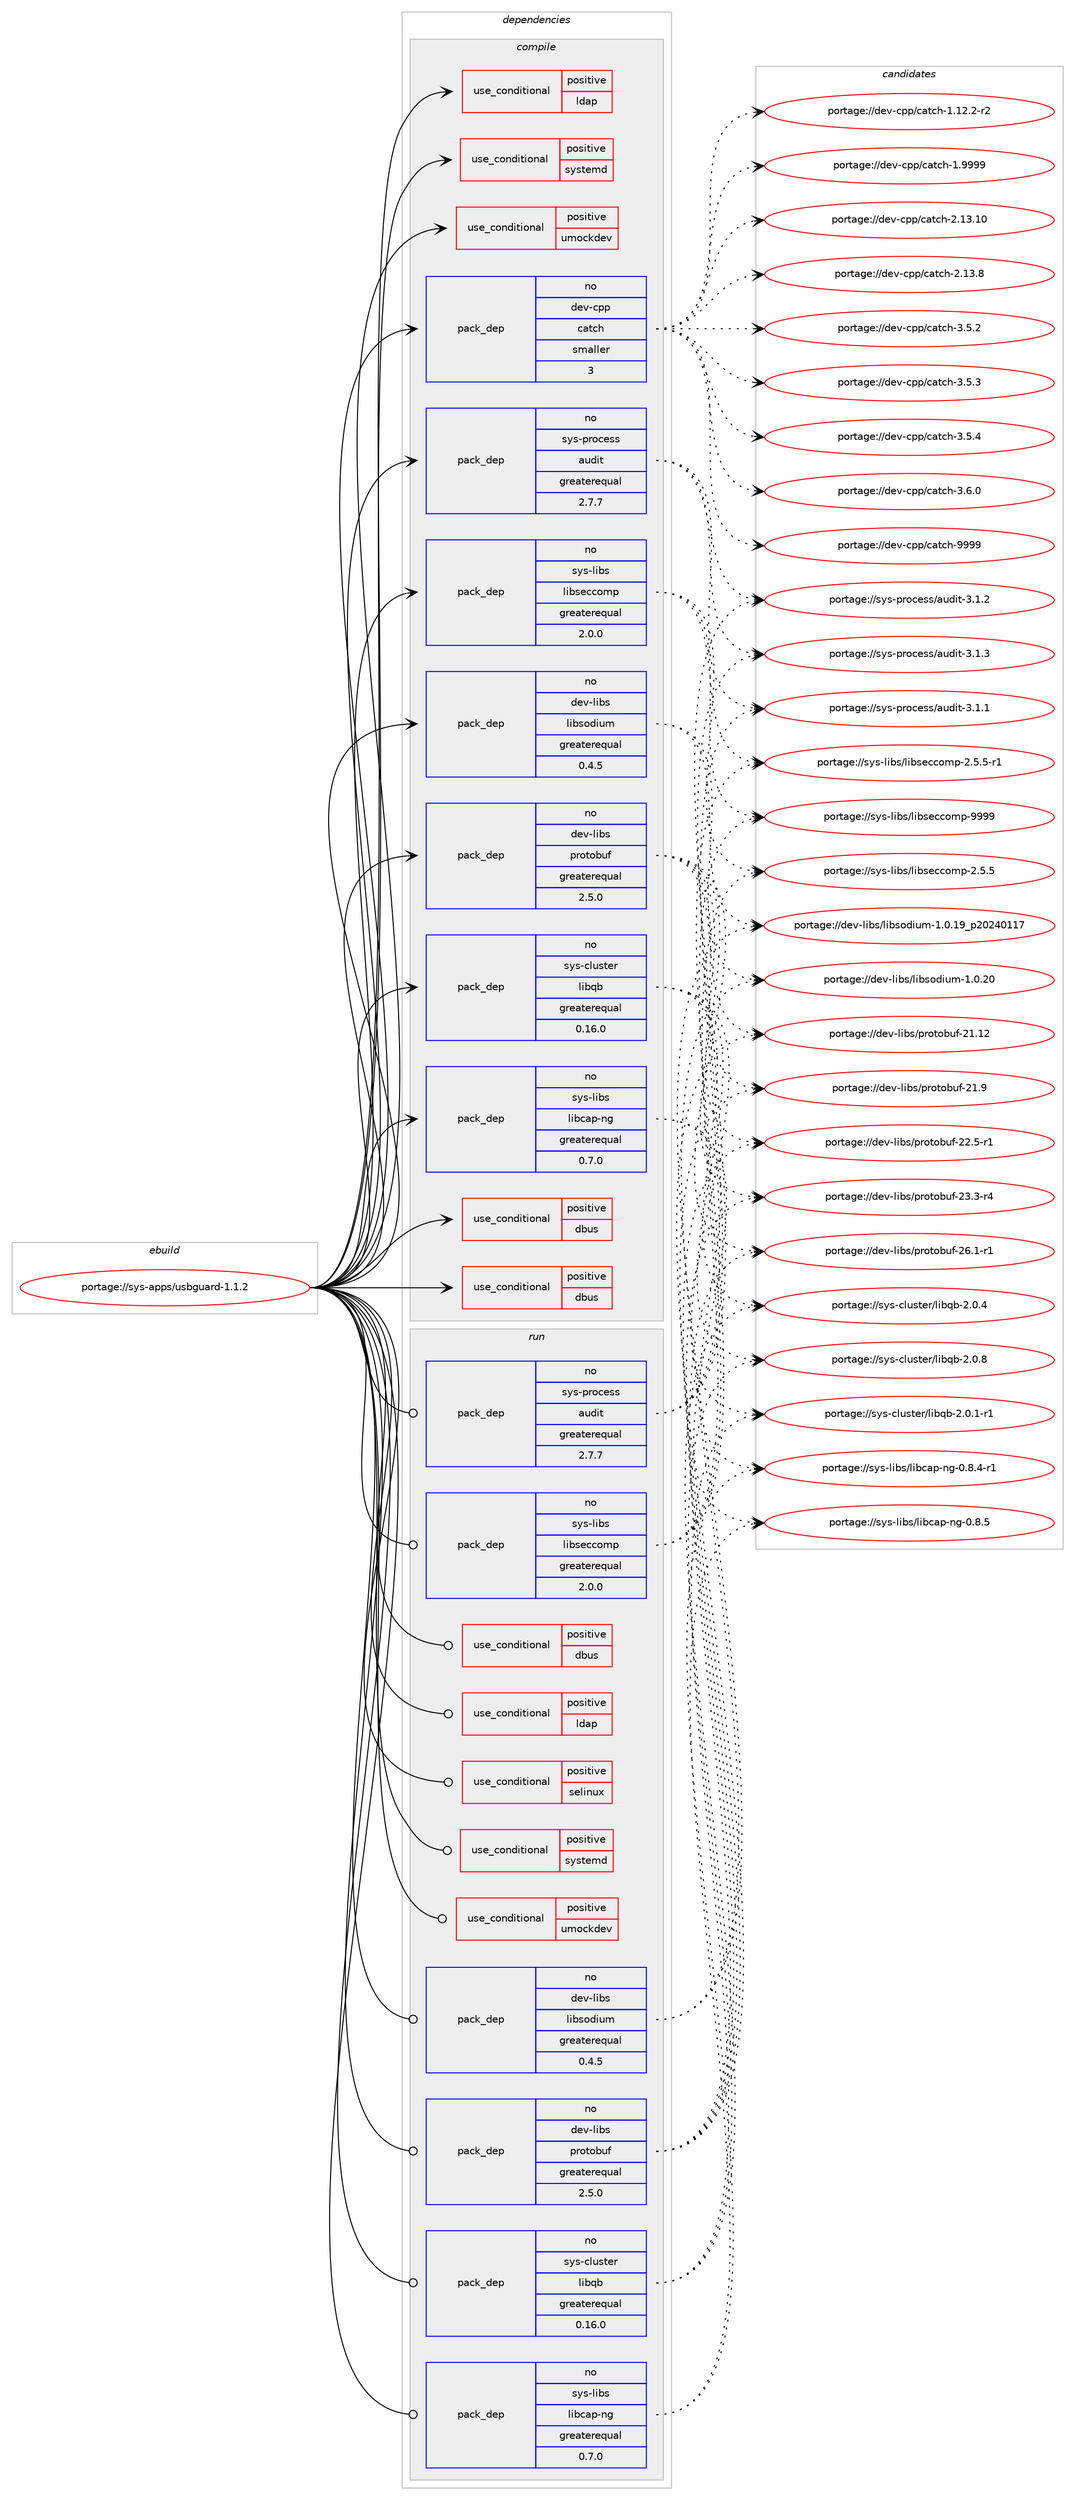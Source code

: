 digraph prolog {

# *************
# Graph options
# *************

newrank=true;
concentrate=true;
compound=true;
graph [rankdir=LR,fontname=Helvetica,fontsize=10,ranksep=1.5];#, ranksep=2.5, nodesep=0.2];
edge  [arrowhead=vee];
node  [fontname=Helvetica,fontsize=10];

# **********
# The ebuild
# **********

subgraph cluster_leftcol {
color=gray;
rank=same;
label=<<i>ebuild</i>>;
id [label="portage://sys-apps/usbguard-1.1.2", color=red, width=4, href="../sys-apps/usbguard-1.1.2.svg"];
}

# ****************
# The dependencies
# ****************

subgraph cluster_midcol {
color=gray;
label=<<i>dependencies</i>>;
subgraph cluster_compile {
fillcolor="#eeeeee";
style=filled;
label=<<i>compile</i>>;
subgraph cond110138 {
dependency213846 [label=<<TABLE BORDER="0" CELLBORDER="1" CELLSPACING="0" CELLPADDING="4"><TR><TD ROWSPAN="3" CELLPADDING="10">use_conditional</TD></TR><TR><TD>positive</TD></TR><TR><TD>dbus</TD></TR></TABLE>>, shape=none, color=red];
# *** BEGIN UNKNOWN DEPENDENCY TYPE (TODO) ***
# dependency213846 -> package_dependency(portage://sys-apps/usbguard-1.1.2,install,no,dev-libs,glib,none,[,,],[slot(2)],[])
# *** END UNKNOWN DEPENDENCY TYPE (TODO) ***

# *** BEGIN UNKNOWN DEPENDENCY TYPE (TODO) ***
# dependency213846 -> package_dependency(portage://sys-apps/usbguard-1.1.2,install,no,sys-apps,dbus,none,[,,],[],[])
# *** END UNKNOWN DEPENDENCY TYPE (TODO) ***

# *** BEGIN UNKNOWN DEPENDENCY TYPE (TODO) ***
# dependency213846 -> package_dependency(portage://sys-apps/usbguard-1.1.2,install,no,sys-auth,polkit,none,[,,],[],[use(enable(introspection),none)])
# *** END UNKNOWN DEPENDENCY TYPE (TODO) ***

}
id:e -> dependency213846:w [weight=20,style="solid",arrowhead="vee"];
subgraph cond110139 {
dependency213847 [label=<<TABLE BORDER="0" CELLBORDER="1" CELLSPACING="0" CELLPADDING="4"><TR><TD ROWSPAN="3" CELLPADDING="10">use_conditional</TD></TR><TR><TD>positive</TD></TR><TR><TD>dbus</TD></TR></TABLE>>, shape=none, color=red];
# *** BEGIN UNKNOWN DEPENDENCY TYPE (TODO) ***
# dependency213847 -> package_dependency(portage://sys-apps/usbguard-1.1.2,install,no,dev-libs,libxml2,none,[,,],[],[])
# *** END UNKNOWN DEPENDENCY TYPE (TODO) ***

# *** BEGIN UNKNOWN DEPENDENCY TYPE (TODO) ***
# dependency213847 -> package_dependency(portage://sys-apps/usbguard-1.1.2,install,no,dev-libs,libxslt,none,[,,],[],[])
# *** END UNKNOWN DEPENDENCY TYPE (TODO) ***

# *** BEGIN UNKNOWN DEPENDENCY TYPE (TODO) ***
# dependency213847 -> package_dependency(portage://sys-apps/usbguard-1.1.2,install,no,dev-util,gdbus-codegen,none,[,,],[],[])
# *** END UNKNOWN DEPENDENCY TYPE (TODO) ***

}
id:e -> dependency213847:w [weight=20,style="solid",arrowhead="vee"];
subgraph cond110140 {
dependency213848 [label=<<TABLE BORDER="0" CELLBORDER="1" CELLSPACING="0" CELLPADDING="4"><TR><TD ROWSPAN="3" CELLPADDING="10">use_conditional</TD></TR><TR><TD>positive</TD></TR><TR><TD>ldap</TD></TR></TABLE>>, shape=none, color=red];
# *** BEGIN UNKNOWN DEPENDENCY TYPE (TODO) ***
# dependency213848 -> package_dependency(portage://sys-apps/usbguard-1.1.2,install,no,net-nds,openldap,none,[,,],any_same_slot,[])
# *** END UNKNOWN DEPENDENCY TYPE (TODO) ***

}
id:e -> dependency213848:w [weight=20,style="solid",arrowhead="vee"];
subgraph cond110141 {
dependency213849 [label=<<TABLE BORDER="0" CELLBORDER="1" CELLSPACING="0" CELLPADDING="4"><TR><TD ROWSPAN="3" CELLPADDING="10">use_conditional</TD></TR><TR><TD>positive</TD></TR><TR><TD>systemd</TD></TR></TABLE>>, shape=none, color=red];
# *** BEGIN UNKNOWN DEPENDENCY TYPE (TODO) ***
# dependency213849 -> package_dependency(portage://sys-apps/usbguard-1.1.2,install,no,sys-apps,systemd,none,[,,],[],[])
# *** END UNKNOWN DEPENDENCY TYPE (TODO) ***

}
id:e -> dependency213849:w [weight=20,style="solid",arrowhead="vee"];
subgraph cond110142 {
dependency213850 [label=<<TABLE BORDER="0" CELLBORDER="1" CELLSPACING="0" CELLPADDING="4"><TR><TD ROWSPAN="3" CELLPADDING="10">use_conditional</TD></TR><TR><TD>positive</TD></TR><TR><TD>umockdev</TD></TR></TABLE>>, shape=none, color=red];
# *** BEGIN UNKNOWN DEPENDENCY TYPE (TODO) ***
# dependency213850 -> package_dependency(portage://sys-apps/usbguard-1.1.2,install,no,dev-util,umockdev,none,[,,],[],[])
# *** END UNKNOWN DEPENDENCY TYPE (TODO) ***

}
id:e -> dependency213850:w [weight=20,style="solid",arrowhead="vee"];
# *** BEGIN UNKNOWN DEPENDENCY TYPE (TODO) ***
# id -> package_dependency(portage://sys-apps/usbguard-1.1.2,install,no,app-text,asciidoc,none,[,,],[],[])
# *** END UNKNOWN DEPENDENCY TYPE (TODO) ***

subgraph pack100847 {
dependency213851 [label=<<TABLE BORDER="0" CELLBORDER="1" CELLSPACING="0" CELLPADDING="4" WIDTH="220"><TR><TD ROWSPAN="6" CELLPADDING="30">pack_dep</TD></TR><TR><TD WIDTH="110">no</TD></TR><TR><TD>dev-cpp</TD></TR><TR><TD>catch</TD></TR><TR><TD>smaller</TD></TR><TR><TD>3</TD></TR></TABLE>>, shape=none, color=blue];
}
id:e -> dependency213851:w [weight=20,style="solid",arrowhead="vee"];
subgraph pack100848 {
dependency213852 [label=<<TABLE BORDER="0" CELLBORDER="1" CELLSPACING="0" CELLPADDING="4" WIDTH="220"><TR><TD ROWSPAN="6" CELLPADDING="30">pack_dep</TD></TR><TR><TD WIDTH="110">no</TD></TR><TR><TD>dev-libs</TD></TR><TR><TD>libsodium</TD></TR><TR><TD>greaterequal</TD></TR><TR><TD>0.4.5</TD></TR></TABLE>>, shape=none, color=blue];
}
id:e -> dependency213852:w [weight=20,style="solid",arrowhead="vee"];
# *** BEGIN UNKNOWN DEPENDENCY TYPE (TODO) ***
# id -> package_dependency(portage://sys-apps/usbguard-1.1.2,install,no,dev-libs,pegtl,none,[,,],[],[])
# *** END UNKNOWN DEPENDENCY TYPE (TODO) ***

subgraph pack100849 {
dependency213853 [label=<<TABLE BORDER="0" CELLBORDER="1" CELLSPACING="0" CELLPADDING="4" WIDTH="220"><TR><TD ROWSPAN="6" CELLPADDING="30">pack_dep</TD></TR><TR><TD WIDTH="110">no</TD></TR><TR><TD>dev-libs</TD></TR><TR><TD>protobuf</TD></TR><TR><TD>greaterequal</TD></TR><TR><TD>2.5.0</TD></TR></TABLE>>, shape=none, color=blue];
}
id:e -> dependency213853:w [weight=20,style="solid",arrowhead="vee"];
subgraph pack100850 {
dependency213854 [label=<<TABLE BORDER="0" CELLBORDER="1" CELLSPACING="0" CELLPADDING="4" WIDTH="220"><TR><TD ROWSPAN="6" CELLPADDING="30">pack_dep</TD></TR><TR><TD WIDTH="110">no</TD></TR><TR><TD>sys-cluster</TD></TR><TR><TD>libqb</TD></TR><TR><TD>greaterequal</TD></TR><TR><TD>0.16.0</TD></TR></TABLE>>, shape=none, color=blue];
}
id:e -> dependency213854:w [weight=20,style="solid",arrowhead="vee"];
# *** BEGIN UNKNOWN DEPENDENCY TYPE (TODO) ***
# id -> package_dependency(portage://sys-apps/usbguard-1.1.2,install,no,sys-devel,gcc,none,[,,],any_different_slot,[use(enable(cxx),none)])
# *** END UNKNOWN DEPENDENCY TYPE (TODO) ***

subgraph pack100851 {
dependency213855 [label=<<TABLE BORDER="0" CELLBORDER="1" CELLSPACING="0" CELLPADDING="4" WIDTH="220"><TR><TD ROWSPAN="6" CELLPADDING="30">pack_dep</TD></TR><TR><TD WIDTH="110">no</TD></TR><TR><TD>sys-libs</TD></TR><TR><TD>libcap-ng</TD></TR><TR><TD>greaterequal</TD></TR><TR><TD>0.7.0</TD></TR></TABLE>>, shape=none, color=blue];
}
id:e -> dependency213855:w [weight=20,style="solid",arrowhead="vee"];
subgraph pack100852 {
dependency213856 [label=<<TABLE BORDER="0" CELLBORDER="1" CELLSPACING="0" CELLPADDING="4" WIDTH="220"><TR><TD ROWSPAN="6" CELLPADDING="30">pack_dep</TD></TR><TR><TD WIDTH="110">no</TD></TR><TR><TD>sys-libs</TD></TR><TR><TD>libseccomp</TD></TR><TR><TD>greaterequal</TD></TR><TR><TD>2.0.0</TD></TR></TABLE>>, shape=none, color=blue];
}
id:e -> dependency213856:w [weight=20,style="solid",arrowhead="vee"];
subgraph pack100853 {
dependency213857 [label=<<TABLE BORDER="0" CELLBORDER="1" CELLSPACING="0" CELLPADDING="4" WIDTH="220"><TR><TD ROWSPAN="6" CELLPADDING="30">pack_dep</TD></TR><TR><TD WIDTH="110">no</TD></TR><TR><TD>sys-process</TD></TR><TR><TD>audit</TD></TR><TR><TD>greaterequal</TD></TR><TR><TD>2.7.7</TD></TR></TABLE>>, shape=none, color=blue];
}
id:e -> dependency213857:w [weight=20,style="solid",arrowhead="vee"];
}
subgraph cluster_compileandrun {
fillcolor="#eeeeee";
style=filled;
label=<<i>compile and run</i>>;
}
subgraph cluster_run {
fillcolor="#eeeeee";
style=filled;
label=<<i>run</i>>;
subgraph cond110143 {
dependency213858 [label=<<TABLE BORDER="0" CELLBORDER="1" CELLSPACING="0" CELLPADDING="4"><TR><TD ROWSPAN="3" CELLPADDING="10">use_conditional</TD></TR><TR><TD>positive</TD></TR><TR><TD>dbus</TD></TR></TABLE>>, shape=none, color=red];
# *** BEGIN UNKNOWN DEPENDENCY TYPE (TODO) ***
# dependency213858 -> package_dependency(portage://sys-apps/usbguard-1.1.2,run,no,dev-libs,glib,none,[,,],[slot(2)],[])
# *** END UNKNOWN DEPENDENCY TYPE (TODO) ***

# *** BEGIN UNKNOWN DEPENDENCY TYPE (TODO) ***
# dependency213858 -> package_dependency(portage://sys-apps/usbguard-1.1.2,run,no,sys-apps,dbus,none,[,,],[],[])
# *** END UNKNOWN DEPENDENCY TYPE (TODO) ***

# *** BEGIN UNKNOWN DEPENDENCY TYPE (TODO) ***
# dependency213858 -> package_dependency(portage://sys-apps/usbguard-1.1.2,run,no,sys-auth,polkit,none,[,,],[],[use(enable(introspection),none)])
# *** END UNKNOWN DEPENDENCY TYPE (TODO) ***

}
id:e -> dependency213858:w [weight=20,style="solid",arrowhead="odot"];
subgraph cond110144 {
dependency213859 [label=<<TABLE BORDER="0" CELLBORDER="1" CELLSPACING="0" CELLPADDING="4"><TR><TD ROWSPAN="3" CELLPADDING="10">use_conditional</TD></TR><TR><TD>positive</TD></TR><TR><TD>ldap</TD></TR></TABLE>>, shape=none, color=red];
# *** BEGIN UNKNOWN DEPENDENCY TYPE (TODO) ***
# dependency213859 -> package_dependency(portage://sys-apps/usbguard-1.1.2,run,no,net-nds,openldap,none,[,,],any_same_slot,[])
# *** END UNKNOWN DEPENDENCY TYPE (TODO) ***

}
id:e -> dependency213859:w [weight=20,style="solid",arrowhead="odot"];
subgraph cond110145 {
dependency213860 [label=<<TABLE BORDER="0" CELLBORDER="1" CELLSPACING="0" CELLPADDING="4"><TR><TD ROWSPAN="3" CELLPADDING="10">use_conditional</TD></TR><TR><TD>positive</TD></TR><TR><TD>selinux</TD></TR></TABLE>>, shape=none, color=red];
# *** BEGIN UNKNOWN DEPENDENCY TYPE (TODO) ***
# dependency213860 -> package_dependency(portage://sys-apps/usbguard-1.1.2,run,no,sec-policy,selinux-usbguard,none,[,,],[],[])
# *** END UNKNOWN DEPENDENCY TYPE (TODO) ***

}
id:e -> dependency213860:w [weight=20,style="solid",arrowhead="odot"];
subgraph cond110146 {
dependency213861 [label=<<TABLE BORDER="0" CELLBORDER="1" CELLSPACING="0" CELLPADDING="4"><TR><TD ROWSPAN="3" CELLPADDING="10">use_conditional</TD></TR><TR><TD>positive</TD></TR><TR><TD>systemd</TD></TR></TABLE>>, shape=none, color=red];
# *** BEGIN UNKNOWN DEPENDENCY TYPE (TODO) ***
# dependency213861 -> package_dependency(portage://sys-apps/usbguard-1.1.2,run,no,sys-apps,systemd,none,[,,],[],[])
# *** END UNKNOWN DEPENDENCY TYPE (TODO) ***

}
id:e -> dependency213861:w [weight=20,style="solid",arrowhead="odot"];
subgraph cond110147 {
dependency213862 [label=<<TABLE BORDER="0" CELLBORDER="1" CELLSPACING="0" CELLPADDING="4"><TR><TD ROWSPAN="3" CELLPADDING="10">use_conditional</TD></TR><TR><TD>positive</TD></TR><TR><TD>umockdev</TD></TR></TABLE>>, shape=none, color=red];
# *** BEGIN UNKNOWN DEPENDENCY TYPE (TODO) ***
# dependency213862 -> package_dependency(portage://sys-apps/usbguard-1.1.2,run,no,dev-util,umockdev,none,[,,],[],[])
# *** END UNKNOWN DEPENDENCY TYPE (TODO) ***

}
id:e -> dependency213862:w [weight=20,style="solid",arrowhead="odot"];
subgraph pack100854 {
dependency213863 [label=<<TABLE BORDER="0" CELLBORDER="1" CELLSPACING="0" CELLPADDING="4" WIDTH="220"><TR><TD ROWSPAN="6" CELLPADDING="30">pack_dep</TD></TR><TR><TD WIDTH="110">no</TD></TR><TR><TD>dev-libs</TD></TR><TR><TD>libsodium</TD></TR><TR><TD>greaterequal</TD></TR><TR><TD>0.4.5</TD></TR></TABLE>>, shape=none, color=blue];
}
id:e -> dependency213863:w [weight=20,style="solid",arrowhead="odot"];
# *** BEGIN UNKNOWN DEPENDENCY TYPE (TODO) ***
# id -> package_dependency(portage://sys-apps/usbguard-1.1.2,run,no,dev-libs,pegtl,none,[,,],[],[])
# *** END UNKNOWN DEPENDENCY TYPE (TODO) ***

subgraph pack100855 {
dependency213864 [label=<<TABLE BORDER="0" CELLBORDER="1" CELLSPACING="0" CELLPADDING="4" WIDTH="220"><TR><TD ROWSPAN="6" CELLPADDING="30">pack_dep</TD></TR><TR><TD WIDTH="110">no</TD></TR><TR><TD>dev-libs</TD></TR><TR><TD>protobuf</TD></TR><TR><TD>greaterequal</TD></TR><TR><TD>2.5.0</TD></TR></TABLE>>, shape=none, color=blue];
}
id:e -> dependency213864:w [weight=20,style="solid",arrowhead="odot"];
subgraph pack100856 {
dependency213865 [label=<<TABLE BORDER="0" CELLBORDER="1" CELLSPACING="0" CELLPADDING="4" WIDTH="220"><TR><TD ROWSPAN="6" CELLPADDING="30">pack_dep</TD></TR><TR><TD WIDTH="110">no</TD></TR><TR><TD>sys-cluster</TD></TR><TR><TD>libqb</TD></TR><TR><TD>greaterequal</TD></TR><TR><TD>0.16.0</TD></TR></TABLE>>, shape=none, color=blue];
}
id:e -> dependency213865:w [weight=20,style="solid",arrowhead="odot"];
# *** BEGIN UNKNOWN DEPENDENCY TYPE (TODO) ***
# id -> package_dependency(portage://sys-apps/usbguard-1.1.2,run,no,sys-devel,gcc,none,[,,],any_different_slot,[use(enable(cxx),none)])
# *** END UNKNOWN DEPENDENCY TYPE (TODO) ***

subgraph pack100857 {
dependency213866 [label=<<TABLE BORDER="0" CELLBORDER="1" CELLSPACING="0" CELLPADDING="4" WIDTH="220"><TR><TD ROWSPAN="6" CELLPADDING="30">pack_dep</TD></TR><TR><TD WIDTH="110">no</TD></TR><TR><TD>sys-libs</TD></TR><TR><TD>libcap-ng</TD></TR><TR><TD>greaterequal</TD></TR><TR><TD>0.7.0</TD></TR></TABLE>>, shape=none, color=blue];
}
id:e -> dependency213866:w [weight=20,style="solid",arrowhead="odot"];
subgraph pack100858 {
dependency213867 [label=<<TABLE BORDER="0" CELLBORDER="1" CELLSPACING="0" CELLPADDING="4" WIDTH="220"><TR><TD ROWSPAN="6" CELLPADDING="30">pack_dep</TD></TR><TR><TD WIDTH="110">no</TD></TR><TR><TD>sys-libs</TD></TR><TR><TD>libseccomp</TD></TR><TR><TD>greaterequal</TD></TR><TR><TD>2.0.0</TD></TR></TABLE>>, shape=none, color=blue];
}
id:e -> dependency213867:w [weight=20,style="solid",arrowhead="odot"];
subgraph pack100859 {
dependency213868 [label=<<TABLE BORDER="0" CELLBORDER="1" CELLSPACING="0" CELLPADDING="4" WIDTH="220"><TR><TD ROWSPAN="6" CELLPADDING="30">pack_dep</TD></TR><TR><TD WIDTH="110">no</TD></TR><TR><TD>sys-process</TD></TR><TR><TD>audit</TD></TR><TR><TD>greaterequal</TD></TR><TR><TD>2.7.7</TD></TR></TABLE>>, shape=none, color=blue];
}
id:e -> dependency213868:w [weight=20,style="solid",arrowhead="odot"];
# *** BEGIN UNKNOWN DEPENDENCY TYPE (TODO) ***
# id -> package_dependency(portage://sys-apps/usbguard-1.1.2,run,no,virtual,udev,none,[,,],[],[])
# *** END UNKNOWN DEPENDENCY TYPE (TODO) ***

}
}

# **************
# The candidates
# **************

subgraph cluster_choices {
rank=same;
color=gray;
label=<<i>candidates</i>>;

subgraph choice100847 {
color=black;
nodesep=1;
choice100101118459911211247999711699104454946495046504511450 [label="portage://dev-cpp/catch-1.12.2-r2", color=red, width=4,href="../dev-cpp/catch-1.12.2-r2.svg"];
choice10010111845991121124799971169910445494657575757 [label="portage://dev-cpp/catch-1.9999", color=red, width=4,href="../dev-cpp/catch-1.9999.svg"];
choice1001011184599112112479997116991044550464951464948 [label="portage://dev-cpp/catch-2.13.10", color=red, width=4,href="../dev-cpp/catch-2.13.10.svg"];
choice10010111845991121124799971169910445504649514656 [label="portage://dev-cpp/catch-2.13.8", color=red, width=4,href="../dev-cpp/catch-2.13.8.svg"];
choice100101118459911211247999711699104455146534650 [label="portage://dev-cpp/catch-3.5.2", color=red, width=4,href="../dev-cpp/catch-3.5.2.svg"];
choice100101118459911211247999711699104455146534651 [label="portage://dev-cpp/catch-3.5.3", color=red, width=4,href="../dev-cpp/catch-3.5.3.svg"];
choice100101118459911211247999711699104455146534652 [label="portage://dev-cpp/catch-3.5.4", color=red, width=4,href="../dev-cpp/catch-3.5.4.svg"];
choice100101118459911211247999711699104455146544648 [label="portage://dev-cpp/catch-3.6.0", color=red, width=4,href="../dev-cpp/catch-3.6.0.svg"];
choice1001011184599112112479997116991044557575757 [label="portage://dev-cpp/catch-9999", color=red, width=4,href="../dev-cpp/catch-9999.svg"];
dependency213851:e -> choice100101118459911211247999711699104454946495046504511450:w [style=dotted,weight="100"];
dependency213851:e -> choice10010111845991121124799971169910445494657575757:w [style=dotted,weight="100"];
dependency213851:e -> choice1001011184599112112479997116991044550464951464948:w [style=dotted,weight="100"];
dependency213851:e -> choice10010111845991121124799971169910445504649514656:w [style=dotted,weight="100"];
dependency213851:e -> choice100101118459911211247999711699104455146534650:w [style=dotted,weight="100"];
dependency213851:e -> choice100101118459911211247999711699104455146534651:w [style=dotted,weight="100"];
dependency213851:e -> choice100101118459911211247999711699104455146534652:w [style=dotted,weight="100"];
dependency213851:e -> choice100101118459911211247999711699104455146544648:w [style=dotted,weight="100"];
dependency213851:e -> choice1001011184599112112479997116991044557575757:w [style=dotted,weight="100"];
}
subgraph choice100848 {
color=black;
nodesep=1;
choice1001011184510810598115471081059811511110010511710945494648464957951125048505248494955 [label="portage://dev-libs/libsodium-1.0.19_p20240117", color=red, width=4,href="../dev-libs/libsodium-1.0.19_p20240117.svg"];
choice1001011184510810598115471081059811511110010511710945494648465048 [label="portage://dev-libs/libsodium-1.0.20", color=red, width=4,href="../dev-libs/libsodium-1.0.20.svg"];
dependency213852:e -> choice1001011184510810598115471081059811511110010511710945494648464957951125048505248494955:w [style=dotted,weight="100"];
dependency213852:e -> choice1001011184510810598115471081059811511110010511710945494648465048:w [style=dotted,weight="100"];
}
subgraph choice100849 {
color=black;
nodesep=1;
choice10010111845108105981154711211411111611198117102455049464950 [label="portage://dev-libs/protobuf-21.12", color=red, width=4,href="../dev-libs/protobuf-21.12.svg"];
choice100101118451081059811547112114111116111981171024550494657 [label="portage://dev-libs/protobuf-21.9", color=red, width=4,href="../dev-libs/protobuf-21.9.svg"];
choice1001011184510810598115471121141111161119811710245505046534511449 [label="portage://dev-libs/protobuf-22.5-r1", color=red, width=4,href="../dev-libs/protobuf-22.5-r1.svg"];
choice1001011184510810598115471121141111161119811710245505146514511452 [label="portage://dev-libs/protobuf-23.3-r4", color=red, width=4,href="../dev-libs/protobuf-23.3-r4.svg"];
choice1001011184510810598115471121141111161119811710245505446494511449 [label="portage://dev-libs/protobuf-26.1-r1", color=red, width=4,href="../dev-libs/protobuf-26.1-r1.svg"];
dependency213853:e -> choice10010111845108105981154711211411111611198117102455049464950:w [style=dotted,weight="100"];
dependency213853:e -> choice100101118451081059811547112114111116111981171024550494657:w [style=dotted,weight="100"];
dependency213853:e -> choice1001011184510810598115471121141111161119811710245505046534511449:w [style=dotted,weight="100"];
dependency213853:e -> choice1001011184510810598115471121141111161119811710245505146514511452:w [style=dotted,weight="100"];
dependency213853:e -> choice1001011184510810598115471121141111161119811710245505446494511449:w [style=dotted,weight="100"];
}
subgraph choice100850 {
color=black;
nodesep=1;
choice11512111545991081171151161011144710810598113984550464846494511449 [label="portage://sys-cluster/libqb-2.0.1-r1", color=red, width=4,href="../sys-cluster/libqb-2.0.1-r1.svg"];
choice1151211154599108117115116101114471081059811398455046484652 [label="portage://sys-cluster/libqb-2.0.4", color=red, width=4,href="../sys-cluster/libqb-2.0.4.svg"];
choice1151211154599108117115116101114471081059811398455046484656 [label="portage://sys-cluster/libqb-2.0.8", color=red, width=4,href="../sys-cluster/libqb-2.0.8.svg"];
dependency213854:e -> choice11512111545991081171151161011144710810598113984550464846494511449:w [style=dotted,weight="100"];
dependency213854:e -> choice1151211154599108117115116101114471081059811398455046484652:w [style=dotted,weight="100"];
dependency213854:e -> choice1151211154599108117115116101114471081059811398455046484656:w [style=dotted,weight="100"];
}
subgraph choice100851 {
color=black;
nodesep=1;
choice115121115451081059811547108105989997112451101034548465646524511449 [label="portage://sys-libs/libcap-ng-0.8.4-r1", color=red, width=4,href="../sys-libs/libcap-ng-0.8.4-r1.svg"];
choice11512111545108105981154710810598999711245110103454846564653 [label="portage://sys-libs/libcap-ng-0.8.5", color=red, width=4,href="../sys-libs/libcap-ng-0.8.5.svg"];
dependency213855:e -> choice115121115451081059811547108105989997112451101034548465646524511449:w [style=dotted,weight="100"];
dependency213855:e -> choice11512111545108105981154710810598999711245110103454846564653:w [style=dotted,weight="100"];
}
subgraph choice100852 {
color=black;
nodesep=1;
choice115121115451081059811547108105981151019999111109112455046534653 [label="portage://sys-libs/libseccomp-2.5.5", color=red, width=4,href="../sys-libs/libseccomp-2.5.5.svg"];
choice1151211154510810598115471081059811510199991111091124550465346534511449 [label="portage://sys-libs/libseccomp-2.5.5-r1", color=red, width=4,href="../sys-libs/libseccomp-2.5.5-r1.svg"];
choice1151211154510810598115471081059811510199991111091124557575757 [label="portage://sys-libs/libseccomp-9999", color=red, width=4,href="../sys-libs/libseccomp-9999.svg"];
dependency213856:e -> choice115121115451081059811547108105981151019999111109112455046534653:w [style=dotted,weight="100"];
dependency213856:e -> choice1151211154510810598115471081059811510199991111091124550465346534511449:w [style=dotted,weight="100"];
dependency213856:e -> choice1151211154510810598115471081059811510199991111091124557575757:w [style=dotted,weight="100"];
}
subgraph choice100853 {
color=black;
nodesep=1;
choice11512111545112114111991011151154797117100105116455146494649 [label="portage://sys-process/audit-3.1.1", color=red, width=4,href="../sys-process/audit-3.1.1.svg"];
choice11512111545112114111991011151154797117100105116455146494650 [label="portage://sys-process/audit-3.1.2", color=red, width=4,href="../sys-process/audit-3.1.2.svg"];
choice11512111545112114111991011151154797117100105116455146494651 [label="portage://sys-process/audit-3.1.3", color=red, width=4,href="../sys-process/audit-3.1.3.svg"];
dependency213857:e -> choice11512111545112114111991011151154797117100105116455146494649:w [style=dotted,weight="100"];
dependency213857:e -> choice11512111545112114111991011151154797117100105116455146494650:w [style=dotted,weight="100"];
dependency213857:e -> choice11512111545112114111991011151154797117100105116455146494651:w [style=dotted,weight="100"];
}
subgraph choice100854 {
color=black;
nodesep=1;
choice1001011184510810598115471081059811511110010511710945494648464957951125048505248494955 [label="portage://dev-libs/libsodium-1.0.19_p20240117", color=red, width=4,href="../dev-libs/libsodium-1.0.19_p20240117.svg"];
choice1001011184510810598115471081059811511110010511710945494648465048 [label="portage://dev-libs/libsodium-1.0.20", color=red, width=4,href="../dev-libs/libsodium-1.0.20.svg"];
dependency213863:e -> choice1001011184510810598115471081059811511110010511710945494648464957951125048505248494955:w [style=dotted,weight="100"];
dependency213863:e -> choice1001011184510810598115471081059811511110010511710945494648465048:w [style=dotted,weight="100"];
}
subgraph choice100855 {
color=black;
nodesep=1;
choice10010111845108105981154711211411111611198117102455049464950 [label="portage://dev-libs/protobuf-21.12", color=red, width=4,href="../dev-libs/protobuf-21.12.svg"];
choice100101118451081059811547112114111116111981171024550494657 [label="portage://dev-libs/protobuf-21.9", color=red, width=4,href="../dev-libs/protobuf-21.9.svg"];
choice1001011184510810598115471121141111161119811710245505046534511449 [label="portage://dev-libs/protobuf-22.5-r1", color=red, width=4,href="../dev-libs/protobuf-22.5-r1.svg"];
choice1001011184510810598115471121141111161119811710245505146514511452 [label="portage://dev-libs/protobuf-23.3-r4", color=red, width=4,href="../dev-libs/protobuf-23.3-r4.svg"];
choice1001011184510810598115471121141111161119811710245505446494511449 [label="portage://dev-libs/protobuf-26.1-r1", color=red, width=4,href="../dev-libs/protobuf-26.1-r1.svg"];
dependency213864:e -> choice10010111845108105981154711211411111611198117102455049464950:w [style=dotted,weight="100"];
dependency213864:e -> choice100101118451081059811547112114111116111981171024550494657:w [style=dotted,weight="100"];
dependency213864:e -> choice1001011184510810598115471121141111161119811710245505046534511449:w [style=dotted,weight="100"];
dependency213864:e -> choice1001011184510810598115471121141111161119811710245505146514511452:w [style=dotted,weight="100"];
dependency213864:e -> choice1001011184510810598115471121141111161119811710245505446494511449:w [style=dotted,weight="100"];
}
subgraph choice100856 {
color=black;
nodesep=1;
choice11512111545991081171151161011144710810598113984550464846494511449 [label="portage://sys-cluster/libqb-2.0.1-r1", color=red, width=4,href="../sys-cluster/libqb-2.0.1-r1.svg"];
choice1151211154599108117115116101114471081059811398455046484652 [label="portage://sys-cluster/libqb-2.0.4", color=red, width=4,href="../sys-cluster/libqb-2.0.4.svg"];
choice1151211154599108117115116101114471081059811398455046484656 [label="portage://sys-cluster/libqb-2.0.8", color=red, width=4,href="../sys-cluster/libqb-2.0.8.svg"];
dependency213865:e -> choice11512111545991081171151161011144710810598113984550464846494511449:w [style=dotted,weight="100"];
dependency213865:e -> choice1151211154599108117115116101114471081059811398455046484652:w [style=dotted,weight="100"];
dependency213865:e -> choice1151211154599108117115116101114471081059811398455046484656:w [style=dotted,weight="100"];
}
subgraph choice100857 {
color=black;
nodesep=1;
choice115121115451081059811547108105989997112451101034548465646524511449 [label="portage://sys-libs/libcap-ng-0.8.4-r1", color=red, width=4,href="../sys-libs/libcap-ng-0.8.4-r1.svg"];
choice11512111545108105981154710810598999711245110103454846564653 [label="portage://sys-libs/libcap-ng-0.8.5", color=red, width=4,href="../sys-libs/libcap-ng-0.8.5.svg"];
dependency213866:e -> choice115121115451081059811547108105989997112451101034548465646524511449:w [style=dotted,weight="100"];
dependency213866:e -> choice11512111545108105981154710810598999711245110103454846564653:w [style=dotted,weight="100"];
}
subgraph choice100858 {
color=black;
nodesep=1;
choice115121115451081059811547108105981151019999111109112455046534653 [label="portage://sys-libs/libseccomp-2.5.5", color=red, width=4,href="../sys-libs/libseccomp-2.5.5.svg"];
choice1151211154510810598115471081059811510199991111091124550465346534511449 [label="portage://sys-libs/libseccomp-2.5.5-r1", color=red, width=4,href="../sys-libs/libseccomp-2.5.5-r1.svg"];
choice1151211154510810598115471081059811510199991111091124557575757 [label="portage://sys-libs/libseccomp-9999", color=red, width=4,href="../sys-libs/libseccomp-9999.svg"];
dependency213867:e -> choice115121115451081059811547108105981151019999111109112455046534653:w [style=dotted,weight="100"];
dependency213867:e -> choice1151211154510810598115471081059811510199991111091124550465346534511449:w [style=dotted,weight="100"];
dependency213867:e -> choice1151211154510810598115471081059811510199991111091124557575757:w [style=dotted,weight="100"];
}
subgraph choice100859 {
color=black;
nodesep=1;
choice11512111545112114111991011151154797117100105116455146494649 [label="portage://sys-process/audit-3.1.1", color=red, width=4,href="../sys-process/audit-3.1.1.svg"];
choice11512111545112114111991011151154797117100105116455146494650 [label="portage://sys-process/audit-3.1.2", color=red, width=4,href="../sys-process/audit-3.1.2.svg"];
choice11512111545112114111991011151154797117100105116455146494651 [label="portage://sys-process/audit-3.1.3", color=red, width=4,href="../sys-process/audit-3.1.3.svg"];
dependency213868:e -> choice11512111545112114111991011151154797117100105116455146494649:w [style=dotted,weight="100"];
dependency213868:e -> choice11512111545112114111991011151154797117100105116455146494650:w [style=dotted,weight="100"];
dependency213868:e -> choice11512111545112114111991011151154797117100105116455146494651:w [style=dotted,weight="100"];
}
}

}
